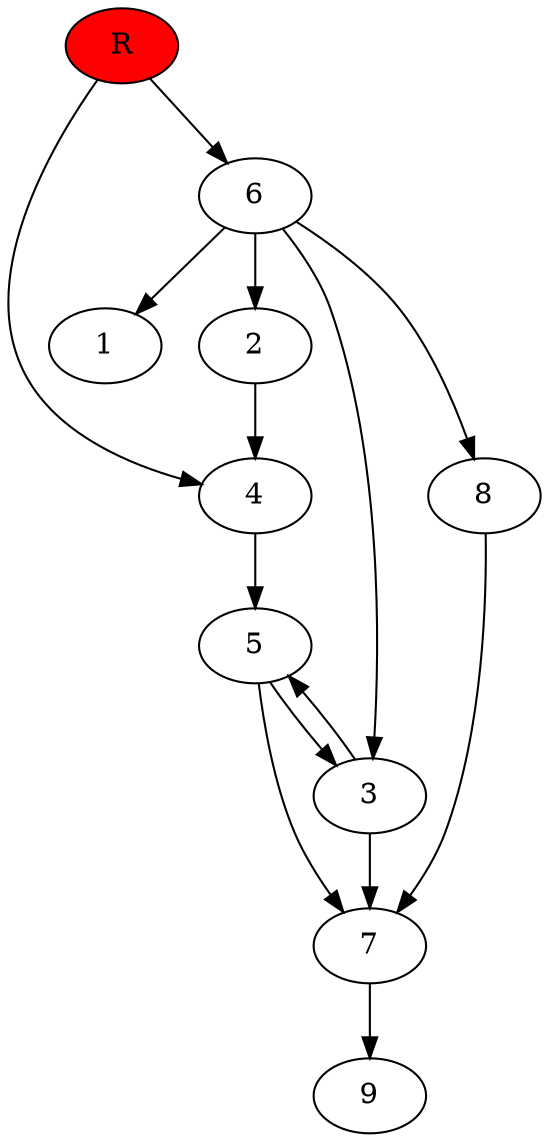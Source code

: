 digraph prb3702 {
	1
	2
	3
	4
	5
	6
	7
	8
	R [fillcolor="#ff0000" style=filled]
	2 -> 4
	3 -> 5
	3 -> 7
	4 -> 5
	5 -> 3
	5 -> 7
	6 -> 1
	6 -> 2
	6 -> 3
	6 -> 8
	7 -> 9
	8 -> 7
	R -> 4
	R -> 6
}
